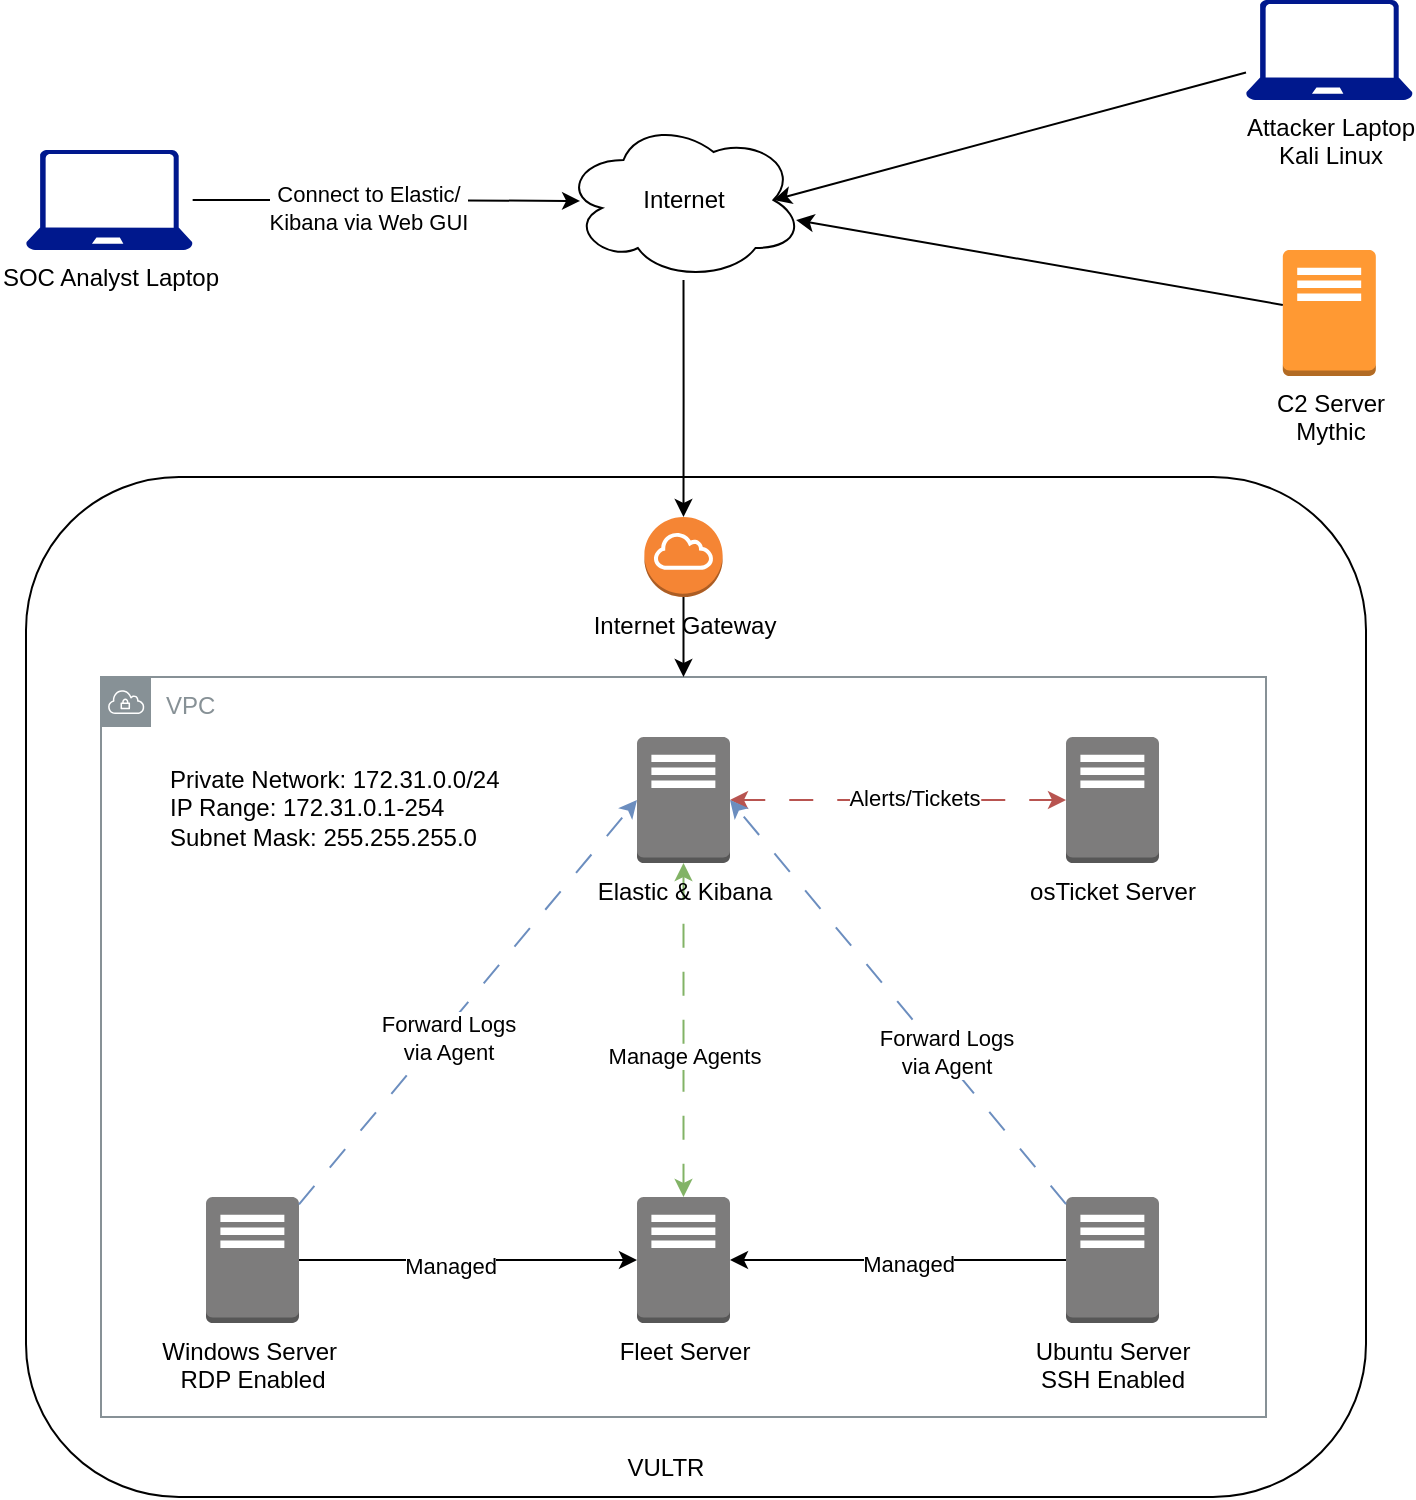 <mxfile version="24.7.8">
  <diagram name="Page-1" id="ZNK0DREt19cdOJr0SCzb">
    <mxGraphModel dx="925" dy="623" grid="1" gridSize="10" guides="1" tooltips="1" connect="1" arrows="1" fold="1" page="1" pageScale="1" pageWidth="850" pageHeight="1100" math="0" shadow="0">
      <root>
        <mxCell id="0" />
        <mxCell id="1" parent="0" />
        <mxCell id="tdxHeR3uTSqZOh2Qsjf--7" value="" style="rounded=1;whiteSpace=wrap;html=1;" vertex="1" parent="1">
          <mxGeometry x="78" y="278.5" width="670" height="510" as="geometry" />
        </mxCell>
        <mxCell id="tdxHeR3uTSqZOh2Qsjf--9" value="VPC" style="sketch=0;outlineConnect=0;gradientColor=none;html=1;whiteSpace=wrap;fontSize=12;fontStyle=0;shape=mxgraph.aws4.group;grIcon=mxgraph.aws4.group_vpc;strokeColor=#879196;fillColor=none;verticalAlign=top;align=left;spacingLeft=30;fontColor=#879196;dashed=0;" vertex="1" parent="1">
          <mxGeometry x="115.5" y="378.5" width="582.5" height="370" as="geometry" />
        </mxCell>
        <mxCell id="tdxHeR3uTSqZOh2Qsjf--13" style="edgeStyle=orthogonalEdgeStyle;rounded=0;orthogonalLoop=1;jettySize=auto;html=1;" edge="1" parent="1" source="tdxHeR3uTSqZOh2Qsjf--1" target="tdxHeR3uTSqZOh2Qsjf--2">
          <mxGeometry relative="1" as="geometry" />
        </mxCell>
        <mxCell id="tdxHeR3uTSqZOh2Qsjf--14" value="Managed" style="edgeLabel;html=1;align=center;verticalAlign=middle;resizable=0;points=[];" vertex="1" connectable="0" parent="tdxHeR3uTSqZOh2Qsjf--13">
          <mxGeometry x="-0.06" y="2" relative="1" as="geometry">
            <mxPoint as="offset" />
          </mxGeometry>
        </mxCell>
        <mxCell id="tdxHeR3uTSqZOh2Qsjf--1" value="Ubuntu Server&lt;div&gt;SSH Enabled&lt;/div&gt;" style="outlineConnect=0;dashed=0;verticalLabelPosition=bottom;verticalAlign=top;align=center;html=1;shape=mxgraph.aws3.traditional_server;fillColor=#7D7C7C;gradientColor=none;" vertex="1" parent="1">
          <mxGeometry x="598" y="638.5" width="46.5" height="63" as="geometry" />
        </mxCell>
        <mxCell id="tdxHeR3uTSqZOh2Qsjf--2" value="Fleet Server" style="outlineConnect=0;dashed=0;verticalLabelPosition=bottom;verticalAlign=top;align=center;html=1;shape=mxgraph.aws3.traditional_server;fillColor=#7D7C7C;gradientColor=none;" vertex="1" parent="1">
          <mxGeometry x="383.5" y="638.5" width="46.5" height="63" as="geometry" />
        </mxCell>
        <mxCell id="tdxHeR3uTSqZOh2Qsjf--10" style="edgeStyle=orthogonalEdgeStyle;rounded=0;orthogonalLoop=1;jettySize=auto;html=1;" edge="1" parent="1" source="tdxHeR3uTSqZOh2Qsjf--3" target="tdxHeR3uTSqZOh2Qsjf--2">
          <mxGeometry relative="1" as="geometry" />
        </mxCell>
        <mxCell id="tdxHeR3uTSqZOh2Qsjf--15" value="Managed" style="edgeLabel;html=1;align=center;verticalAlign=middle;resizable=0;points=[];" vertex="1" connectable="0" parent="tdxHeR3uTSqZOh2Qsjf--10">
          <mxGeometry x="-0.127" y="-2" relative="1" as="geometry">
            <mxPoint x="1" y="1" as="offset" />
          </mxGeometry>
        </mxCell>
        <mxCell id="tdxHeR3uTSqZOh2Qsjf--3" value="Windows Server&amp;nbsp;&lt;div&gt;RDP Enabled&lt;/div&gt;" style="outlineConnect=0;dashed=0;verticalLabelPosition=bottom;verticalAlign=top;align=center;html=1;shape=mxgraph.aws3.traditional_server;fillColor=#7D7C7C;gradientColor=none;" vertex="1" parent="1">
          <mxGeometry x="168" y="638.5" width="46.5" height="63" as="geometry" />
        </mxCell>
        <mxCell id="tdxHeR3uTSqZOh2Qsjf--16" style="edgeStyle=orthogonalEdgeStyle;rounded=0;orthogonalLoop=1;jettySize=auto;html=1;startArrow=classic;startFill=1;fillColor=#d5e8d4;strokeColor=#82b366;dashed=1;dashPattern=12 12;" edge="1" parent="1" source="tdxHeR3uTSqZOh2Qsjf--4" target="tdxHeR3uTSqZOh2Qsjf--2">
          <mxGeometry relative="1" as="geometry" />
        </mxCell>
        <mxCell id="tdxHeR3uTSqZOh2Qsjf--19" value="Manage Agents" style="edgeLabel;html=1;align=center;verticalAlign=middle;resizable=0;points=[];" vertex="1" connectable="0" parent="tdxHeR3uTSqZOh2Qsjf--16">
          <mxGeometry x="0.15" relative="1" as="geometry">
            <mxPoint as="offset" />
          </mxGeometry>
        </mxCell>
        <mxCell id="tdxHeR3uTSqZOh2Qsjf--4" value="Elastic &amp;amp; Kibana" style="outlineConnect=0;dashed=0;verticalLabelPosition=bottom;verticalAlign=top;align=center;html=1;shape=mxgraph.aws3.traditional_server;fillColor=#7D7C7C;gradientColor=none;" vertex="1" parent="1">
          <mxGeometry x="383.5" y="408.5" width="46.5" height="63" as="geometry" />
        </mxCell>
        <mxCell id="tdxHeR3uTSqZOh2Qsjf--17" style="edgeStyle=orthogonalEdgeStyle;rounded=0;orthogonalLoop=1;jettySize=auto;html=1;startArrow=classic;startFill=1;fillColor=#f8cecc;strokeColor=#b85450;dashed=1;dashPattern=12 12;" edge="1" parent="1" source="tdxHeR3uTSqZOh2Qsjf--5" target="tdxHeR3uTSqZOh2Qsjf--4">
          <mxGeometry relative="1" as="geometry" />
        </mxCell>
        <mxCell id="tdxHeR3uTSqZOh2Qsjf--18" value="Alerts/Tickets" style="edgeLabel;html=1;align=center;verticalAlign=middle;resizable=0;points=[];" vertex="1" connectable="0" parent="tdxHeR3uTSqZOh2Qsjf--17">
          <mxGeometry x="-0.095" y="-1" relative="1" as="geometry">
            <mxPoint as="offset" />
          </mxGeometry>
        </mxCell>
        <mxCell id="tdxHeR3uTSqZOh2Qsjf--5" value="osTicket Server" style="outlineConnect=0;dashed=0;verticalLabelPosition=bottom;verticalAlign=top;align=center;html=1;shape=mxgraph.aws3.traditional_server;fillColor=#7D7C7C;gradientColor=none;" vertex="1" parent="1">
          <mxGeometry x="598" y="408.5" width="46.5" height="63" as="geometry" />
        </mxCell>
        <mxCell id="tdxHeR3uTSqZOh2Qsjf--6" value="C2 Server&lt;div&gt;Mythic&lt;/div&gt;" style="outlineConnect=0;dashed=0;verticalLabelPosition=bottom;verticalAlign=top;align=center;html=1;shape=mxgraph.aws3.traditional_server;fillColor=#FF9933;gradientColor=none;" vertex="1" parent="1">
          <mxGeometry x="706.41" y="165" width="46.5" height="63" as="geometry" />
        </mxCell>
        <mxCell id="tdxHeR3uTSqZOh2Qsjf--8" value="VULTR" style="text;html=1;align=center;verticalAlign=middle;whiteSpace=wrap;rounded=0;" vertex="1" parent="1">
          <mxGeometry x="368" y="758.5" width="60" height="30" as="geometry" />
        </mxCell>
        <mxCell id="tdxHeR3uTSqZOh2Qsjf--20" style="rounded=0;orthogonalLoop=1;jettySize=auto;html=1;entryX=0;entryY=0.5;entryDx=0;entryDy=0;entryPerimeter=0;fillColor=#dae8fc;strokeColor=#6c8ebf;dashed=1;dashPattern=12 12;" edge="1" parent="1" source="tdxHeR3uTSqZOh2Qsjf--3" target="tdxHeR3uTSqZOh2Qsjf--4">
          <mxGeometry relative="1" as="geometry" />
        </mxCell>
        <mxCell id="tdxHeR3uTSqZOh2Qsjf--22" value="Forward Logs&lt;div&gt;via Agent&lt;/div&gt;" style="edgeLabel;html=1;align=center;verticalAlign=middle;resizable=0;points=[];" vertex="1" connectable="0" parent="tdxHeR3uTSqZOh2Qsjf--20">
          <mxGeometry x="-0.155" y="-3" relative="1" as="geometry">
            <mxPoint as="offset" />
          </mxGeometry>
        </mxCell>
        <mxCell id="tdxHeR3uTSqZOh2Qsjf--21" style="rounded=0;orthogonalLoop=1;jettySize=auto;html=1;entryX=1;entryY=0.5;entryDx=0;entryDy=0;entryPerimeter=0;fillColor=#dae8fc;strokeColor=#6c8ebf;dashed=1;dashPattern=12 12;" edge="1" parent="1" source="tdxHeR3uTSqZOh2Qsjf--1" target="tdxHeR3uTSqZOh2Qsjf--4">
          <mxGeometry relative="1" as="geometry" />
        </mxCell>
        <mxCell id="tdxHeR3uTSqZOh2Qsjf--23" value="Forward Logs&lt;div&gt;via Agent&lt;/div&gt;" style="edgeLabel;html=1;align=center;verticalAlign=middle;resizable=0;points=[];" vertex="1" connectable="0" parent="tdxHeR3uTSqZOh2Qsjf--21">
          <mxGeometry x="-0.249" y="-3" relative="1" as="geometry">
            <mxPoint y="1" as="offset" />
          </mxGeometry>
        </mxCell>
        <mxCell id="tdxHeR3uTSqZOh2Qsjf--24" value="Private Network:&amp;nbsp;&lt;span style=&quot;background-color: initial;&quot;&gt;172.31.0.0/24&lt;/span&gt;&lt;div&gt;&lt;span style=&quot;background-color: initial;&quot;&gt;IP Range: 172.31.0.1-254&lt;/span&gt;&lt;/div&gt;&lt;div&gt;&lt;span style=&quot;background-color: initial;&quot;&gt;Subnet Mask: 255.255.255.0&lt;/span&gt;&lt;/div&gt;" style="text;html=1;align=left;verticalAlign=middle;whiteSpace=wrap;rounded=0;" vertex="1" parent="1">
          <mxGeometry x="148" y="428.5" width="170" height="30" as="geometry" />
        </mxCell>
        <mxCell id="tdxHeR3uTSqZOh2Qsjf--28" style="edgeStyle=orthogonalEdgeStyle;rounded=0;orthogonalLoop=1;jettySize=auto;html=1;" edge="1" parent="1" source="tdxHeR3uTSqZOh2Qsjf--25" target="tdxHeR3uTSqZOh2Qsjf--9">
          <mxGeometry relative="1" as="geometry" />
        </mxCell>
        <mxCell id="tdxHeR3uTSqZOh2Qsjf--25" value="Internet Gateway" style="outlineConnect=0;dashed=0;verticalLabelPosition=bottom;verticalAlign=top;align=center;html=1;shape=mxgraph.aws3.internet_gateway;fillColor=#F58534;gradientColor=none;" vertex="1" parent="1">
          <mxGeometry x="387.19" y="298.5" width="39.12" height="40" as="geometry" />
        </mxCell>
        <mxCell id="tdxHeR3uTSqZOh2Qsjf--27" style="edgeStyle=orthogonalEdgeStyle;rounded=0;orthogonalLoop=1;jettySize=auto;html=1;" edge="1" parent="1" source="tdxHeR3uTSqZOh2Qsjf--26" target="tdxHeR3uTSqZOh2Qsjf--25">
          <mxGeometry relative="1" as="geometry" />
        </mxCell>
        <mxCell id="tdxHeR3uTSqZOh2Qsjf--26" value="Internet" style="ellipse;shape=cloud;whiteSpace=wrap;html=1;" vertex="1" parent="1">
          <mxGeometry x="346.75" y="100" width="120" height="80" as="geometry" />
        </mxCell>
        <mxCell id="tdxHeR3uTSqZOh2Qsjf--32" style="edgeStyle=orthogonalEdgeStyle;rounded=0;orthogonalLoop=1;jettySize=auto;html=1;entryX=0.069;entryY=0.506;entryDx=0;entryDy=0;entryPerimeter=0;" edge="1" parent="1" source="tdxHeR3uTSqZOh2Qsjf--29" target="tdxHeR3uTSqZOh2Qsjf--26">
          <mxGeometry relative="1" as="geometry" />
        </mxCell>
        <mxCell id="tdxHeR3uTSqZOh2Qsjf--33" value="Connect to Elastic/&lt;div&gt;Kibana via Web GUI&lt;/div&gt;" style="edgeLabel;html=1;align=center;verticalAlign=middle;resizable=0;points=[];" vertex="1" connectable="0" parent="tdxHeR3uTSqZOh2Qsjf--32">
          <mxGeometry x="-0.056" y="-4" relative="1" as="geometry">
            <mxPoint x="-4" as="offset" />
          </mxGeometry>
        </mxCell>
        <mxCell id="tdxHeR3uTSqZOh2Qsjf--29" value="SOC Analyst Laptop" style="sketch=0;aspect=fixed;pointerEvents=1;shadow=0;dashed=0;html=1;strokeColor=none;labelPosition=center;verticalLabelPosition=bottom;verticalAlign=top;align=center;fillColor=#00188D;shape=mxgraph.azure.laptop" vertex="1" parent="1">
          <mxGeometry x="78.0" y="115" width="83.33" height="50" as="geometry" />
        </mxCell>
        <mxCell id="tdxHeR3uTSqZOh2Qsjf--34" value="Attacker Laptop&lt;div&gt;Kali Linux&lt;/div&gt;" style="sketch=0;aspect=fixed;pointerEvents=1;shadow=0;dashed=0;html=1;strokeColor=none;labelPosition=center;verticalLabelPosition=bottom;verticalAlign=top;align=center;fillColor=#00188D;shape=mxgraph.azure.laptop" vertex="1" parent="1">
          <mxGeometry x="688.0" y="40" width="83.33" height="50" as="geometry" />
        </mxCell>
        <mxCell id="tdxHeR3uTSqZOh2Qsjf--35" style="rounded=0;orthogonalLoop=1;jettySize=auto;html=1;entryX=0.969;entryY=0.625;entryDx=0;entryDy=0;entryPerimeter=0;" edge="1" parent="1" source="tdxHeR3uTSqZOh2Qsjf--6" target="tdxHeR3uTSqZOh2Qsjf--26">
          <mxGeometry relative="1" as="geometry" />
        </mxCell>
        <mxCell id="tdxHeR3uTSqZOh2Qsjf--36" style="rounded=0;orthogonalLoop=1;jettySize=auto;html=1;entryX=0.875;entryY=0.5;entryDx=0;entryDy=0;entryPerimeter=0;" edge="1" parent="1" source="tdxHeR3uTSqZOh2Qsjf--34" target="tdxHeR3uTSqZOh2Qsjf--26">
          <mxGeometry relative="1" as="geometry" />
        </mxCell>
      </root>
    </mxGraphModel>
  </diagram>
</mxfile>
